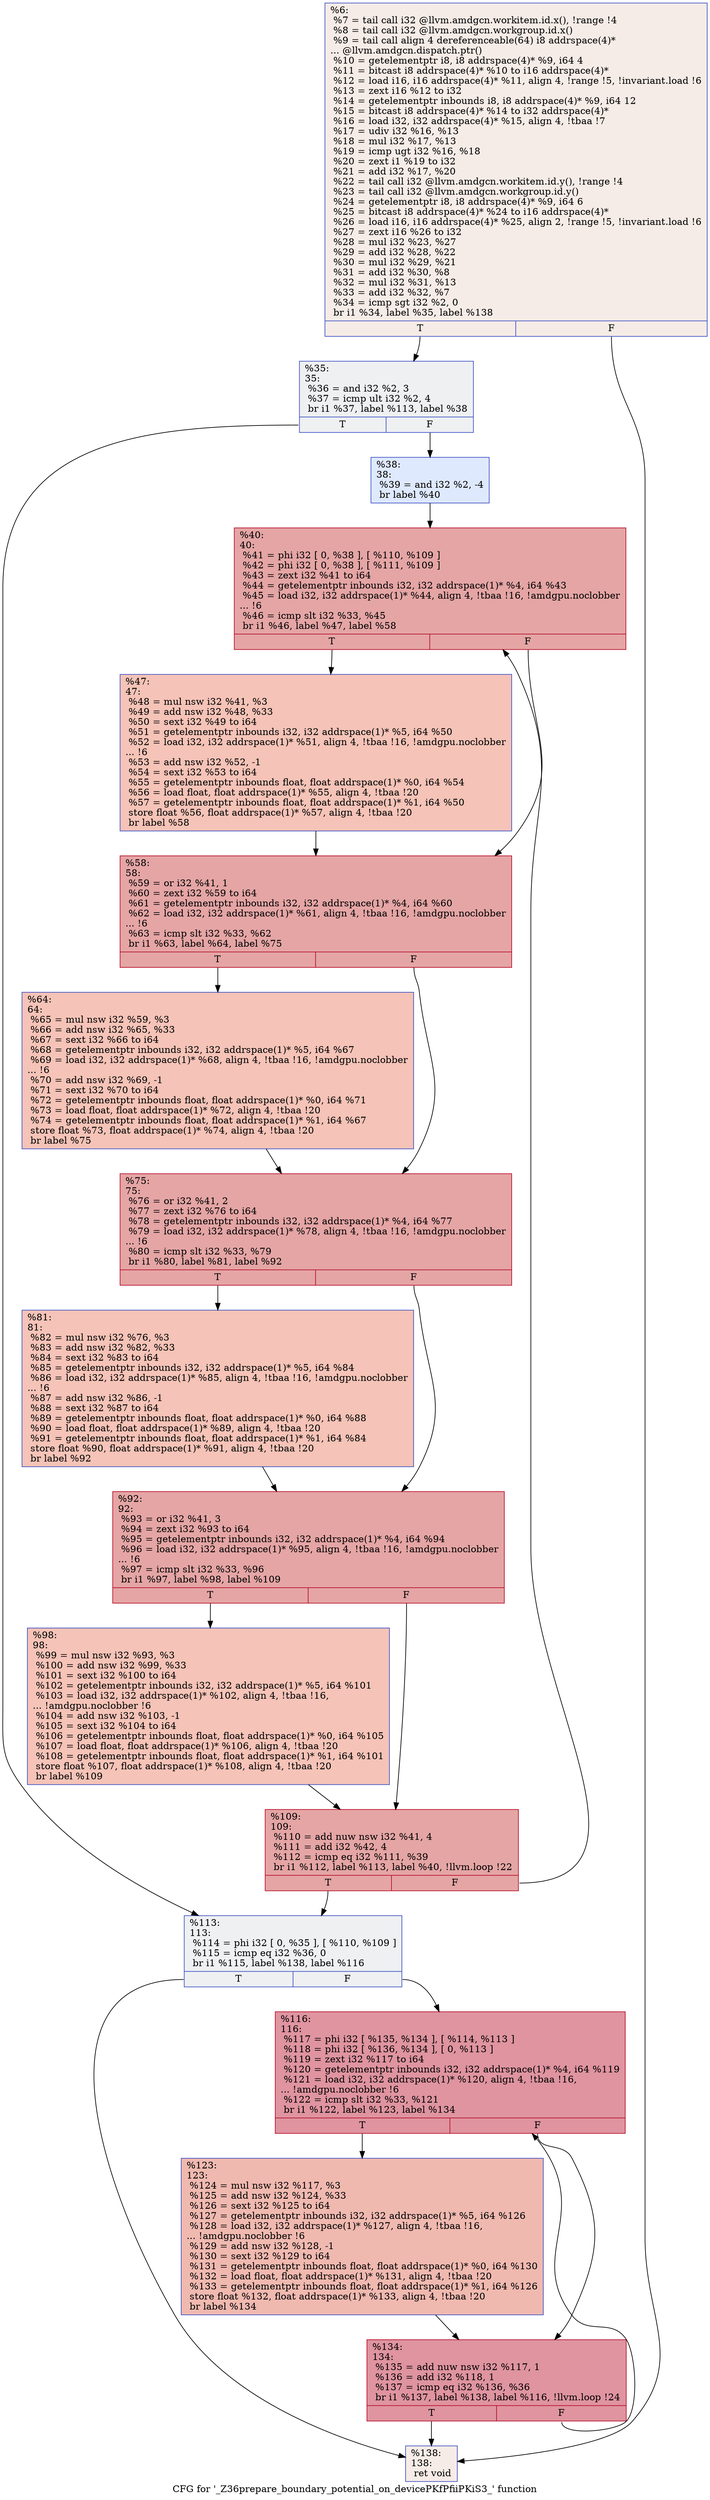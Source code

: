 digraph "CFG for '_Z36prepare_boundary_potential_on_devicePKfPfiiPKiS3_' function" {
	label="CFG for '_Z36prepare_boundary_potential_on_devicePKfPfiiPKiS3_' function";

	Node0x4575db0 [shape=record,color="#3d50c3ff", style=filled, fillcolor="#ead5c970",label="{%6:\l  %7 = tail call i32 @llvm.amdgcn.workitem.id.x(), !range !4\l  %8 = tail call i32 @llvm.amdgcn.workgroup.id.x()\l  %9 = tail call align 4 dereferenceable(64) i8 addrspace(4)*\l... @llvm.amdgcn.dispatch.ptr()\l  %10 = getelementptr i8, i8 addrspace(4)* %9, i64 4\l  %11 = bitcast i8 addrspace(4)* %10 to i16 addrspace(4)*\l  %12 = load i16, i16 addrspace(4)* %11, align 4, !range !5, !invariant.load !6\l  %13 = zext i16 %12 to i32\l  %14 = getelementptr inbounds i8, i8 addrspace(4)* %9, i64 12\l  %15 = bitcast i8 addrspace(4)* %14 to i32 addrspace(4)*\l  %16 = load i32, i32 addrspace(4)* %15, align 4, !tbaa !7\l  %17 = udiv i32 %16, %13\l  %18 = mul i32 %17, %13\l  %19 = icmp ugt i32 %16, %18\l  %20 = zext i1 %19 to i32\l  %21 = add i32 %17, %20\l  %22 = tail call i32 @llvm.amdgcn.workitem.id.y(), !range !4\l  %23 = tail call i32 @llvm.amdgcn.workgroup.id.y()\l  %24 = getelementptr i8, i8 addrspace(4)* %9, i64 6\l  %25 = bitcast i8 addrspace(4)* %24 to i16 addrspace(4)*\l  %26 = load i16, i16 addrspace(4)* %25, align 2, !range !5, !invariant.load !6\l  %27 = zext i16 %26 to i32\l  %28 = mul i32 %23, %27\l  %29 = add i32 %28, %22\l  %30 = mul i32 %29, %21\l  %31 = add i32 %30, %8\l  %32 = mul i32 %31, %13\l  %33 = add i32 %32, %7\l  %34 = icmp sgt i32 %2, 0\l  br i1 %34, label %35, label %138\l|{<s0>T|<s1>F}}"];
	Node0x4575db0:s0 -> Node0x4577e30;
	Node0x4575db0:s1 -> Node0x4579f30;
	Node0x4577e30 [shape=record,color="#3d50c3ff", style=filled, fillcolor="#d9dce170",label="{%35:\l35:                                               \l  %36 = and i32 %2, 3\l  %37 = icmp ult i32 %2, 4\l  br i1 %37, label %113, label %38\l|{<s0>T|<s1>F}}"];
	Node0x4577e30:s0 -> Node0x457a1c0;
	Node0x4577e30:s1 -> Node0x457a210;
	Node0x457a210 [shape=record,color="#3d50c3ff", style=filled, fillcolor="#b5cdfa70",label="{%38:\l38:                                               \l  %39 = and i32 %2, -4\l  br label %40\l}"];
	Node0x457a210 -> Node0x457a410;
	Node0x457a410 [shape=record,color="#b70d28ff", style=filled, fillcolor="#c5333470",label="{%40:\l40:                                               \l  %41 = phi i32 [ 0, %38 ], [ %110, %109 ]\l  %42 = phi i32 [ 0, %38 ], [ %111, %109 ]\l  %43 = zext i32 %41 to i64\l  %44 = getelementptr inbounds i32, i32 addrspace(1)* %4, i64 %43\l  %45 = load i32, i32 addrspace(1)* %44, align 4, !tbaa !16, !amdgpu.noclobber\l... !6\l  %46 = icmp slt i32 %33, %45\l  br i1 %46, label %47, label %58\l|{<s0>T|<s1>F}}"];
	Node0x457a410:s0 -> Node0x457ab60;
	Node0x457a410:s1 -> Node0x457abf0;
	Node0x457ab60 [shape=record,color="#3d50c3ff", style=filled, fillcolor="#e8765c70",label="{%47:\l47:                                               \l  %48 = mul nsw i32 %41, %3\l  %49 = add nsw i32 %48, %33\l  %50 = sext i32 %49 to i64\l  %51 = getelementptr inbounds i32, i32 addrspace(1)* %5, i64 %50\l  %52 = load i32, i32 addrspace(1)* %51, align 4, !tbaa !16, !amdgpu.noclobber\l... !6\l  %53 = add nsw i32 %52, -1\l  %54 = sext i32 %53 to i64\l  %55 = getelementptr inbounds float, float addrspace(1)* %0, i64 %54\l  %56 = load float, float addrspace(1)* %55, align 4, !tbaa !20\l  %57 = getelementptr inbounds float, float addrspace(1)* %1, i64 %50\l  store float %56, float addrspace(1)* %57, align 4, !tbaa !20\l  br label %58\l}"];
	Node0x457ab60 -> Node0x457abf0;
	Node0x457abf0 [shape=record,color="#b70d28ff", style=filled, fillcolor="#c5333470",label="{%58:\l58:                                               \l  %59 = or i32 %41, 1\l  %60 = zext i32 %59 to i64\l  %61 = getelementptr inbounds i32, i32 addrspace(1)* %4, i64 %60\l  %62 = load i32, i32 addrspace(1)* %61, align 4, !tbaa !16, !amdgpu.noclobber\l... !6\l  %63 = icmp slt i32 %33, %62\l  br i1 %63, label %64, label %75\l|{<s0>T|<s1>F}}"];
	Node0x457abf0:s0 -> Node0x457c3e0;
	Node0x457abf0:s1 -> Node0x457c470;
	Node0x457c3e0 [shape=record,color="#3d50c3ff", style=filled, fillcolor="#e8765c70",label="{%64:\l64:                                               \l  %65 = mul nsw i32 %59, %3\l  %66 = add nsw i32 %65, %33\l  %67 = sext i32 %66 to i64\l  %68 = getelementptr inbounds i32, i32 addrspace(1)* %5, i64 %67\l  %69 = load i32, i32 addrspace(1)* %68, align 4, !tbaa !16, !amdgpu.noclobber\l... !6\l  %70 = add nsw i32 %69, -1\l  %71 = sext i32 %70 to i64\l  %72 = getelementptr inbounds float, float addrspace(1)* %0, i64 %71\l  %73 = load float, float addrspace(1)* %72, align 4, !tbaa !20\l  %74 = getelementptr inbounds float, float addrspace(1)* %1, i64 %67\l  store float %73, float addrspace(1)* %74, align 4, !tbaa !20\l  br label %75\l}"];
	Node0x457c3e0 -> Node0x457c470;
	Node0x457c470 [shape=record,color="#b70d28ff", style=filled, fillcolor="#c5333470",label="{%75:\l75:                                               \l  %76 = or i32 %41, 2\l  %77 = zext i32 %76 to i64\l  %78 = getelementptr inbounds i32, i32 addrspace(1)* %4, i64 %77\l  %79 = load i32, i32 addrspace(1)* %78, align 4, !tbaa !16, !amdgpu.noclobber\l... !6\l  %80 = icmp slt i32 %33, %79\l  br i1 %80, label %81, label %92\l|{<s0>T|<s1>F}}"];
	Node0x457c470:s0 -> Node0x457d0e0;
	Node0x457c470:s1 -> Node0x457d170;
	Node0x457d0e0 [shape=record,color="#3d50c3ff", style=filled, fillcolor="#e8765c70",label="{%81:\l81:                                               \l  %82 = mul nsw i32 %76, %3\l  %83 = add nsw i32 %82, %33\l  %84 = sext i32 %83 to i64\l  %85 = getelementptr inbounds i32, i32 addrspace(1)* %5, i64 %84\l  %86 = load i32, i32 addrspace(1)* %85, align 4, !tbaa !16, !amdgpu.noclobber\l... !6\l  %87 = add nsw i32 %86, -1\l  %88 = sext i32 %87 to i64\l  %89 = getelementptr inbounds float, float addrspace(1)* %0, i64 %88\l  %90 = load float, float addrspace(1)* %89, align 4, !tbaa !20\l  %91 = getelementptr inbounds float, float addrspace(1)* %1, i64 %84\l  store float %90, float addrspace(1)* %91, align 4, !tbaa !20\l  br label %92\l}"];
	Node0x457d0e0 -> Node0x457d170;
	Node0x457d170 [shape=record,color="#b70d28ff", style=filled, fillcolor="#c5333470",label="{%92:\l92:                                               \l  %93 = or i32 %41, 3\l  %94 = zext i32 %93 to i64\l  %95 = getelementptr inbounds i32, i32 addrspace(1)* %4, i64 %94\l  %96 = load i32, i32 addrspace(1)* %95, align 4, !tbaa !16, !amdgpu.noclobber\l... !6\l  %97 = icmp slt i32 %33, %96\l  br i1 %97, label %98, label %109\l|{<s0>T|<s1>F}}"];
	Node0x457d170:s0 -> Node0x457dba0;
	Node0x457d170:s1 -> Node0x457a500;
	Node0x457dba0 [shape=record,color="#3d50c3ff", style=filled, fillcolor="#e8765c70",label="{%98:\l98:                                               \l  %99 = mul nsw i32 %93, %3\l  %100 = add nsw i32 %99, %33\l  %101 = sext i32 %100 to i64\l  %102 = getelementptr inbounds i32, i32 addrspace(1)* %5, i64 %101\l  %103 = load i32, i32 addrspace(1)* %102, align 4, !tbaa !16,\l... !amdgpu.noclobber !6\l  %104 = add nsw i32 %103, -1\l  %105 = sext i32 %104 to i64\l  %106 = getelementptr inbounds float, float addrspace(1)* %0, i64 %105\l  %107 = load float, float addrspace(1)* %106, align 4, !tbaa !20\l  %108 = getelementptr inbounds float, float addrspace(1)* %1, i64 %101\l  store float %107, float addrspace(1)* %108, align 4, !tbaa !20\l  br label %109\l}"];
	Node0x457dba0 -> Node0x457a500;
	Node0x457a500 [shape=record,color="#b70d28ff", style=filled, fillcolor="#c5333470",label="{%109:\l109:                                              \l  %110 = add nuw nsw i32 %41, 4\l  %111 = add i32 %42, 4\l  %112 = icmp eq i32 %111, %39\l  br i1 %112, label %113, label %40, !llvm.loop !22\l|{<s0>T|<s1>F}}"];
	Node0x457a500:s0 -> Node0x457a1c0;
	Node0x457a500:s1 -> Node0x457a410;
	Node0x457a1c0 [shape=record,color="#3d50c3ff", style=filled, fillcolor="#d9dce170",label="{%113:\l113:                                              \l  %114 = phi i32 [ 0, %35 ], [ %110, %109 ]\l  %115 = icmp eq i32 %36, 0\l  br i1 %115, label %138, label %116\l|{<s0>T|<s1>F}}"];
	Node0x457a1c0:s0 -> Node0x4579f30;
	Node0x457a1c0:s1 -> Node0x457e750;
	Node0x457e750 [shape=record,color="#b70d28ff", style=filled, fillcolor="#b70d2870",label="{%116:\l116:                                              \l  %117 = phi i32 [ %135, %134 ], [ %114, %113 ]\l  %118 = phi i32 [ %136, %134 ], [ 0, %113 ]\l  %119 = zext i32 %117 to i64\l  %120 = getelementptr inbounds i32, i32 addrspace(1)* %4, i64 %119\l  %121 = load i32, i32 addrspace(1)* %120, align 4, !tbaa !16,\l... !amdgpu.noclobber !6\l  %122 = icmp slt i32 %33, %121\l  br i1 %122, label %123, label %134\l|{<s0>T|<s1>F}}"];
	Node0x457e750:s0 -> Node0x457ecd0;
	Node0x457e750:s1 -> Node0x457e850;
	Node0x457ecd0 [shape=record,color="#3d50c3ff", style=filled, fillcolor="#de614d70",label="{%123:\l123:                                              \l  %124 = mul nsw i32 %117, %3\l  %125 = add nsw i32 %124, %33\l  %126 = sext i32 %125 to i64\l  %127 = getelementptr inbounds i32, i32 addrspace(1)* %5, i64 %126\l  %128 = load i32, i32 addrspace(1)* %127, align 4, !tbaa !16,\l... !amdgpu.noclobber !6\l  %129 = add nsw i32 %128, -1\l  %130 = sext i32 %129 to i64\l  %131 = getelementptr inbounds float, float addrspace(1)* %0, i64 %130\l  %132 = load float, float addrspace(1)* %131, align 4, !tbaa !20\l  %133 = getelementptr inbounds float, float addrspace(1)* %1, i64 %126\l  store float %132, float addrspace(1)* %133, align 4, !tbaa !20\l  br label %134\l}"];
	Node0x457ecd0 -> Node0x457e850;
	Node0x457e850 [shape=record,color="#b70d28ff", style=filled, fillcolor="#b70d2870",label="{%134:\l134:                                              \l  %135 = add nuw nsw i32 %117, 1\l  %136 = add i32 %118, 1\l  %137 = icmp eq i32 %136, %36\l  br i1 %137, label %138, label %116, !llvm.loop !24\l|{<s0>T|<s1>F}}"];
	Node0x457e850:s0 -> Node0x4579f30;
	Node0x457e850:s1 -> Node0x457e750;
	Node0x4579f30 [shape=record,color="#3d50c3ff", style=filled, fillcolor="#ead5c970",label="{%138:\l138:                                              \l  ret void\l}"];
}
